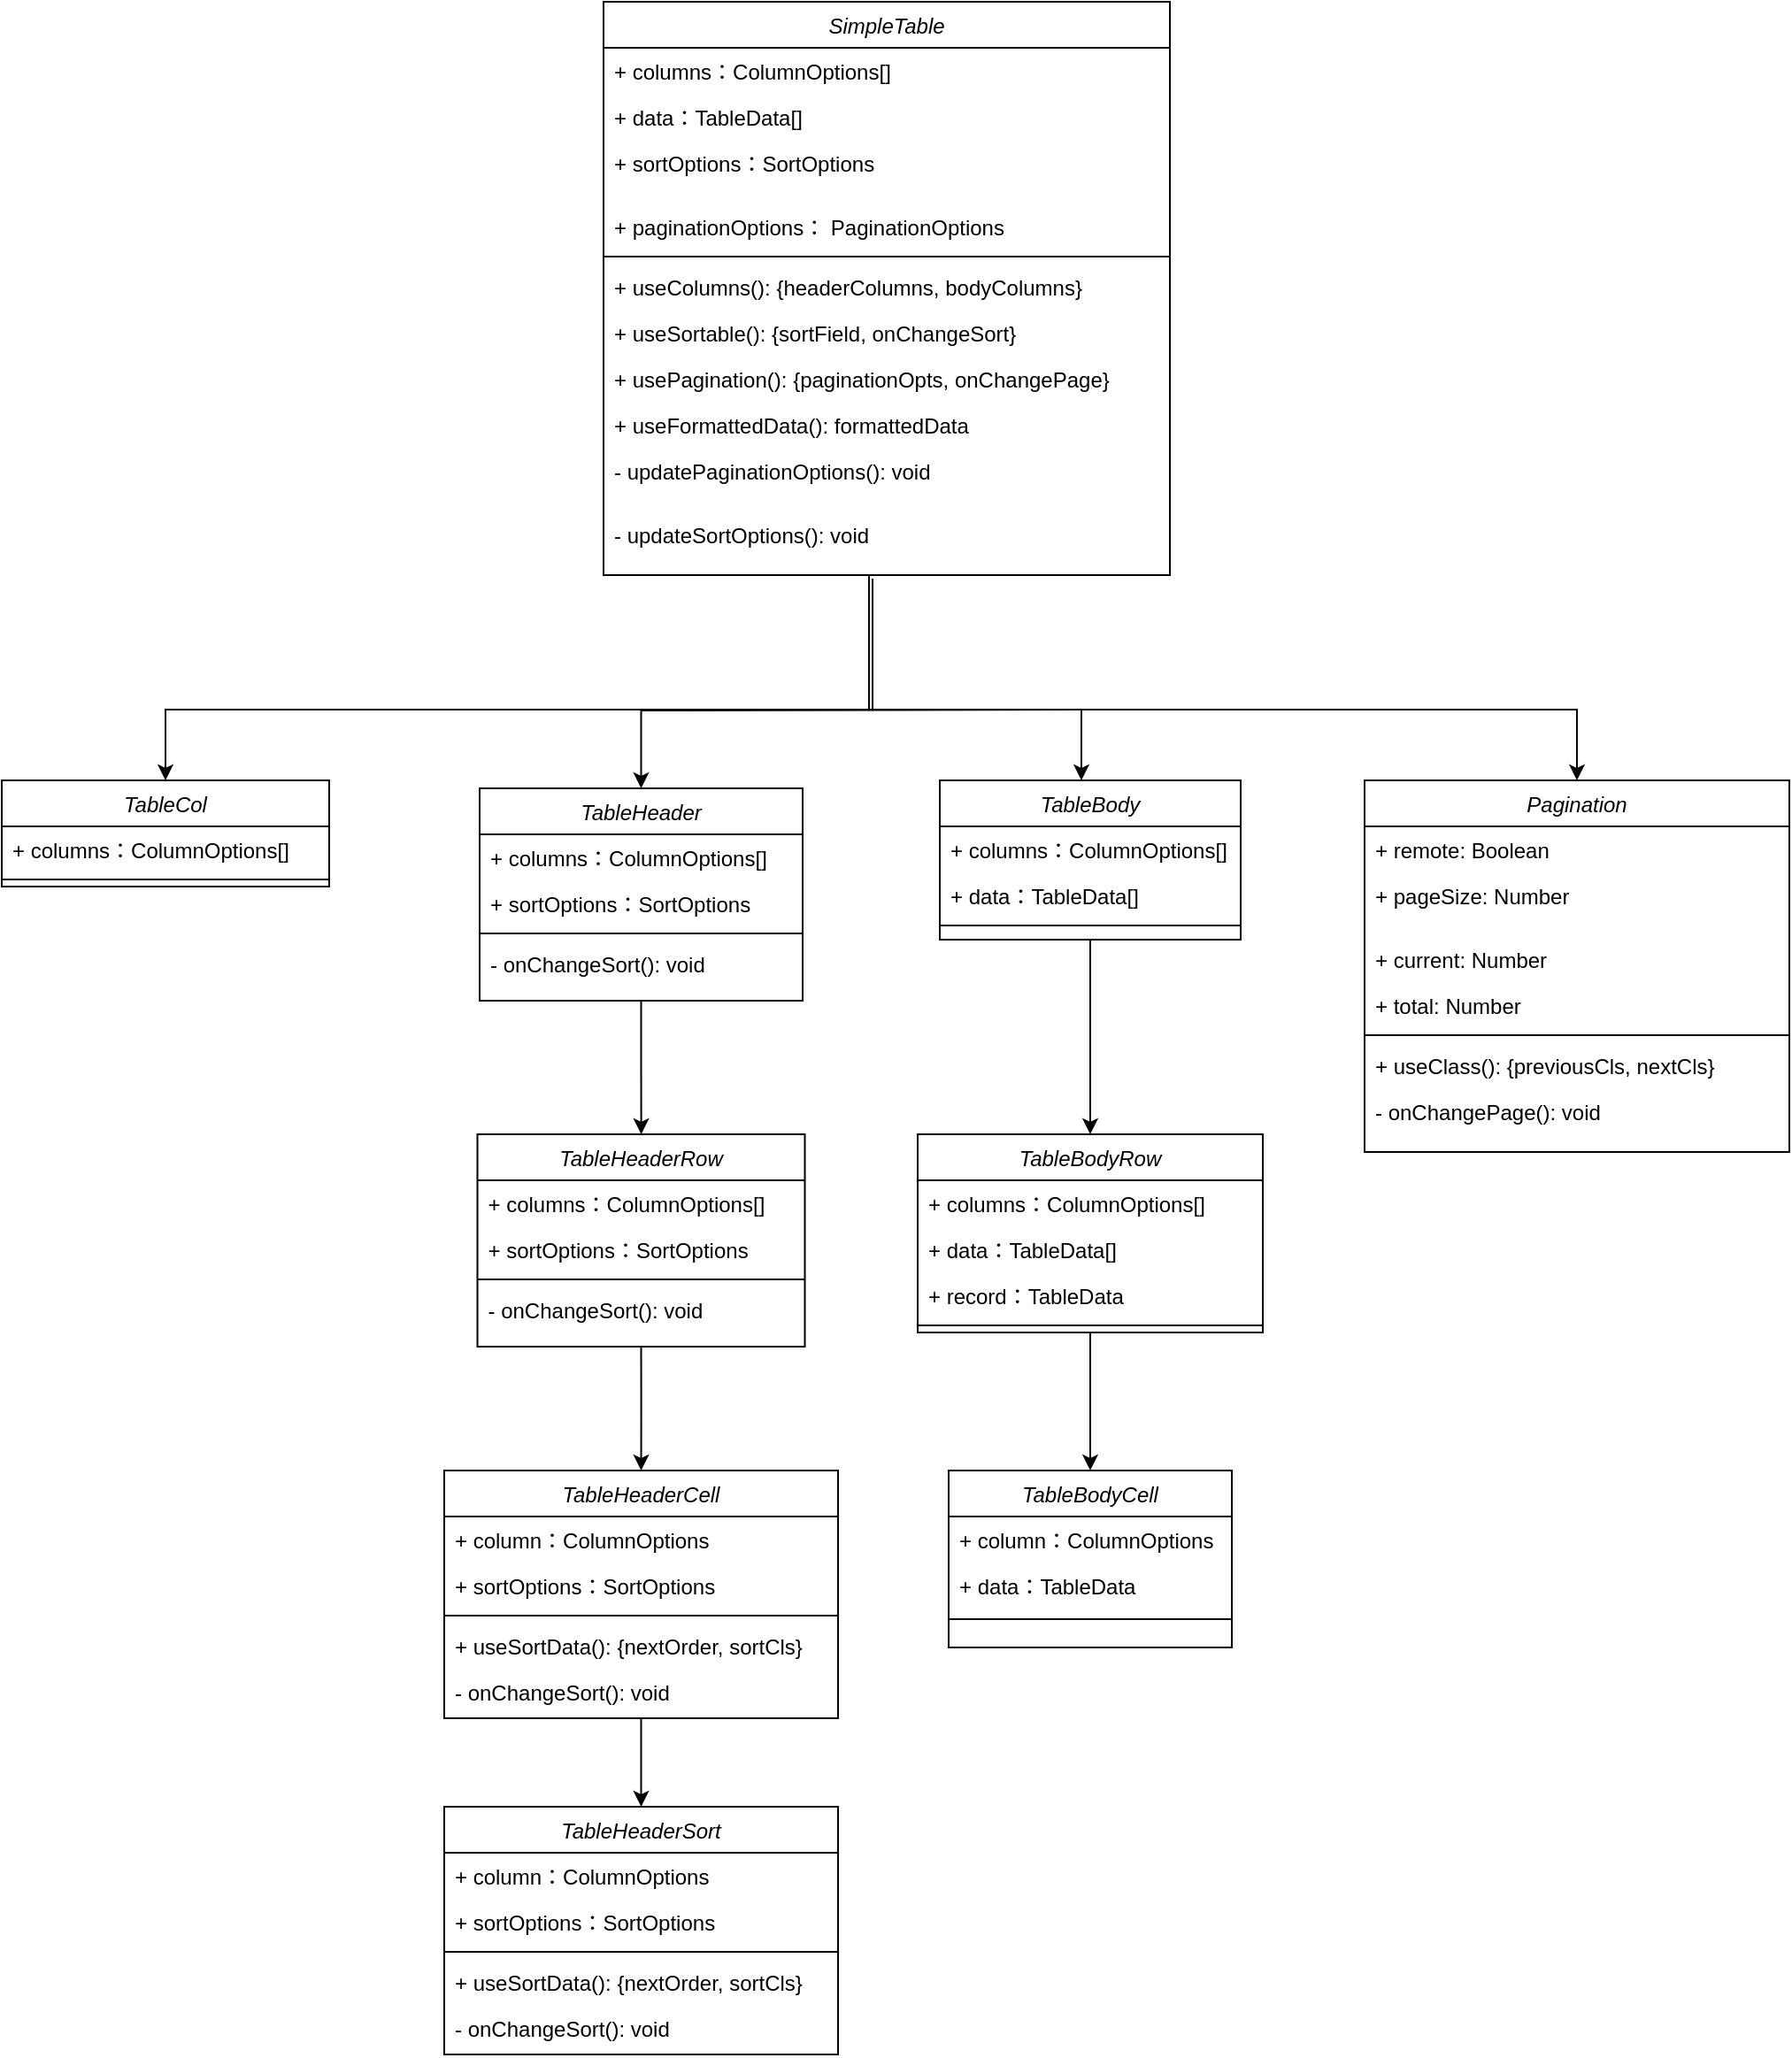 <mxfile version="13.6.2" type="device"><diagram id="C5RBs43oDa-KdzZeNtuy" name="Page-1"><mxGraphModel dx="1773" dy="602" grid="1" gridSize="10" guides="1" tooltips="1" connect="1" arrows="1" fold="1" page="1" pageScale="1" pageWidth="827" pageHeight="1169" math="0" shadow="0"><root><mxCell id="WIyWlLk6GJQsqaUBKTNV-0"/><mxCell id="WIyWlLk6GJQsqaUBKTNV-1" parent="WIyWlLk6GJQsqaUBKTNV-0"/><mxCell id="QkN5-t4sgIfs69T5D3h6-24" value="" style="edgeStyle=orthogonalEdgeStyle;rounded=0;orthogonalLoop=1;jettySize=auto;html=1;" parent="WIyWlLk6GJQsqaUBKTNV-1" source="zkfFHV4jXpPFQw0GAbJ--0" target="QkN5-t4sgIfs69T5D3h6-13" edge="1"><mxGeometry relative="1" as="geometry"><Array as="points"><mxPoint x="180" y="480"/><mxPoint x="300" y="480"/></Array></mxGeometry></mxCell><mxCell id="QkN5-t4sgIfs69T5D3h6-36" value="" style="edgeStyle=orthogonalEdgeStyle;rounded=0;orthogonalLoop=1;jettySize=auto;html=1;" parent="WIyWlLk6GJQsqaUBKTNV-1" source="zkfFHV4jXpPFQw0GAbJ--0" target="QkN5-t4sgIfs69T5D3h6-25" edge="1"><mxGeometry relative="1" as="geometry"><Array as="points"><mxPoint x="180" y="480"/><mxPoint x="580" y="480"/></Array></mxGeometry></mxCell><mxCell id="QkN5-t4sgIfs69T5D3h6-51" value="" style="edgeStyle=orthogonalEdgeStyle;rounded=0;orthogonalLoop=1;jettySize=auto;html=1;" parent="WIyWlLk6GJQsqaUBKTNV-1" target="QkN5-t4sgIfs69T5D3h6-39" edge="1"><mxGeometry relative="1" as="geometry"><mxPoint x="300" y="480" as="sourcePoint"/></mxGeometry></mxCell><mxCell id="QkN5-t4sgIfs69T5D3h6-76" value="" style="edgeStyle=orthogonalEdgeStyle;rounded=0;orthogonalLoop=1;jettySize=auto;html=1;exitX=0.5;exitY=1;exitDx=0;exitDy=0;" parent="WIyWlLk6GJQsqaUBKTNV-1" source="Lj7yMQ4rgPcA5OFqxcs0-24" target="QkN5-t4sgIfs69T5D3h6-65" edge="1"><mxGeometry relative="1" as="geometry"/></mxCell><mxCell id="Lj7yMQ4rgPcA5OFqxcs0-28" value="" style="edgeStyle=orthogonalEdgeStyle;rounded=0;orthogonalLoop=1;jettySize=auto;html=1;" edge="1" parent="WIyWlLk6GJQsqaUBKTNV-1" source="QkN5-t4sgIfs69T5D3h6-13" target="Lj7yMQ4rgPcA5OFqxcs0-24"><mxGeometry relative="1" as="geometry"/></mxCell><mxCell id="QkN5-t4sgIfs69T5D3h6-13" value="TableBody" style="swimlane;fontStyle=2;align=center;verticalAlign=top;childLayout=stackLayout;horizontal=1;startSize=26;horizontalStack=0;resizeParent=1;resizeLast=0;collapsible=1;marginBottom=0;rounded=0;shadow=0;strokeWidth=1;" parent="WIyWlLk6GJQsqaUBKTNV-1" vertex="1"><mxGeometry x="220" y="520" width="170" height="90" as="geometry"><mxRectangle x="230" y="140" width="160" height="26" as="alternateBounds"/></mxGeometry></mxCell><mxCell id="QkN5-t4sgIfs69T5D3h6-14" value="+ columns：ColumnOptions[]" style="text;align=left;verticalAlign=top;spacingLeft=4;spacingRight=4;overflow=hidden;rotatable=0;points=[[0,0.5],[1,0.5]];portConstraint=eastwest;" parent="QkN5-t4sgIfs69T5D3h6-13" vertex="1"><mxGeometry y="26" width="170" height="26" as="geometry"/></mxCell><mxCell id="QkN5-t4sgIfs69T5D3h6-15" value="+ data：TableData[]" style="text;align=left;verticalAlign=top;spacingLeft=4;spacingRight=4;overflow=hidden;rotatable=0;points=[[0,0.5],[1,0.5]];portConstraint=eastwest;rounded=0;shadow=0;html=0;" parent="QkN5-t4sgIfs69T5D3h6-13" vertex="1"><mxGeometry y="52" width="170" height="26" as="geometry"/></mxCell><mxCell id="QkN5-t4sgIfs69T5D3h6-18" value="" style="line;html=1;strokeWidth=1;align=left;verticalAlign=middle;spacingTop=-1;spacingLeft=3;spacingRight=3;rotatable=0;labelPosition=right;points=[];portConstraint=eastwest;" parent="QkN5-t4sgIfs69T5D3h6-13" vertex="1"><mxGeometry y="78" width="170" height="8" as="geometry"/></mxCell><mxCell id="QkN5-t4sgIfs69T5D3h6-64" value="" style="edgeStyle=orthogonalEdgeStyle;rounded=0;orthogonalLoop=1;jettySize=auto;html=1;exitX=0.5;exitY=1;exitDx=0;exitDy=0;" parent="WIyWlLk6GJQsqaUBKTNV-1" source="Lj7yMQ4rgPcA5OFqxcs0-18" target="QkN5-t4sgIfs69T5D3h6-52" edge="1"><mxGeometry relative="1" as="geometry"/></mxCell><mxCell id="Lj7yMQ4rgPcA5OFqxcs0-23" value="" style="edgeStyle=orthogonalEdgeStyle;rounded=0;orthogonalLoop=1;jettySize=auto;html=1;" edge="1" parent="WIyWlLk6GJQsqaUBKTNV-1" source="QkN5-t4sgIfs69T5D3h6-39" target="Lj7yMQ4rgPcA5OFqxcs0-18"><mxGeometry relative="1" as="geometry"/></mxCell><mxCell id="QkN5-t4sgIfs69T5D3h6-25" value="Pagination" style="swimlane;fontStyle=2;align=center;verticalAlign=top;childLayout=stackLayout;horizontal=1;startSize=26;horizontalStack=0;resizeParent=1;resizeLast=0;collapsible=1;marginBottom=0;rounded=0;shadow=0;strokeWidth=1;" parent="WIyWlLk6GJQsqaUBKTNV-1" vertex="1"><mxGeometry x="460" y="520" width="240" height="210" as="geometry"><mxRectangle x="230" y="140" width="160" height="26" as="alternateBounds"/></mxGeometry></mxCell><mxCell id="QkN5-t4sgIfs69T5D3h6-26" value="+ remote: Boolean" style="text;align=left;verticalAlign=top;spacingLeft=4;spacingRight=4;overflow=hidden;rotatable=0;points=[[0,0.5],[1,0.5]];portConstraint=eastwest;" parent="QkN5-t4sgIfs69T5D3h6-25" vertex="1"><mxGeometry y="26" width="240" height="26" as="geometry"/></mxCell><mxCell id="QkN5-t4sgIfs69T5D3h6-28" value="+ pageSize: Number" style="text;align=left;verticalAlign=top;spacingLeft=4;spacingRight=4;overflow=hidden;rotatable=0;points=[[0,0.5],[1,0.5]];portConstraint=eastwest;" parent="QkN5-t4sgIfs69T5D3h6-25" vertex="1"><mxGeometry y="52" width="240" height="36" as="geometry"/></mxCell><mxCell id="QkN5-t4sgIfs69T5D3h6-29" value="+ current: Number" style="text;align=left;verticalAlign=top;spacingLeft=4;spacingRight=4;overflow=hidden;rotatable=0;points=[[0,0.5],[1,0.5]];portConstraint=eastwest;rounded=0;shadow=0;html=0;" parent="QkN5-t4sgIfs69T5D3h6-25" vertex="1"><mxGeometry y="88" width="240" height="26" as="geometry"/></mxCell><mxCell id="QkN5-t4sgIfs69T5D3h6-77" value="+ total: Number" style="text;align=left;verticalAlign=top;spacingLeft=4;spacingRight=4;overflow=hidden;rotatable=0;points=[[0,0.5],[1,0.5]];portConstraint=eastwest;rounded=0;shadow=0;html=0;" parent="QkN5-t4sgIfs69T5D3h6-25" vertex="1"><mxGeometry y="114" width="240" height="26" as="geometry"/></mxCell><mxCell id="QkN5-t4sgIfs69T5D3h6-30" value="" style="line;html=1;strokeWidth=1;align=left;verticalAlign=middle;spacingTop=-1;spacingLeft=3;spacingRight=3;rotatable=0;labelPosition=right;points=[];portConstraint=eastwest;" parent="QkN5-t4sgIfs69T5D3h6-25" vertex="1"><mxGeometry y="140" width="240" height="8" as="geometry"/></mxCell><mxCell id="QkN5-t4sgIfs69T5D3h6-31" value="+ useClass(): {previousCls, nextCls}" style="text;align=left;verticalAlign=top;spacingLeft=4;spacingRight=4;overflow=hidden;rotatable=0;points=[[0,0.5],[1,0.5]];portConstraint=eastwest;" parent="QkN5-t4sgIfs69T5D3h6-25" vertex="1"><mxGeometry y="148" width="240" height="26" as="geometry"/></mxCell><mxCell id="Lj7yMQ4rgPcA5OFqxcs0-41" value="- onChangePage(): void" style="text;align=left;verticalAlign=top;spacingLeft=4;spacingRight=4;overflow=hidden;rotatable=0;points=[[0,0.5],[1,0.5]];portConstraint=eastwest;" vertex="1" parent="QkN5-t4sgIfs69T5D3h6-25"><mxGeometry y="174" width="240" height="26" as="geometry"/></mxCell><mxCell id="zkfFHV4jXpPFQw0GAbJ--0" value="SimpleTable" style="swimlane;fontStyle=2;align=center;verticalAlign=top;childLayout=stackLayout;horizontal=1;startSize=26;horizontalStack=0;resizeParent=1;resizeLast=0;collapsible=1;marginBottom=0;rounded=0;shadow=0;strokeWidth=1;" parent="WIyWlLk6GJQsqaUBKTNV-1" vertex="1"><mxGeometry x="30" y="80" width="320" height="324" as="geometry"><mxRectangle x="230" y="140" width="160" height="26" as="alternateBounds"/></mxGeometry></mxCell><mxCell id="zkfFHV4jXpPFQw0GAbJ--1" value="+ columns：ColumnOptions[]" style="text;align=left;verticalAlign=top;spacingLeft=4;spacingRight=4;overflow=hidden;rotatable=0;points=[[0,0.5],[1,0.5]];portConstraint=eastwest;" parent="zkfFHV4jXpPFQw0GAbJ--0" vertex="1"><mxGeometry y="26" width="320" height="26" as="geometry"/></mxCell><mxCell id="zkfFHV4jXpPFQw0GAbJ--2" value="+ data：TableData[]" style="text;align=left;verticalAlign=top;spacingLeft=4;spacingRight=4;overflow=hidden;rotatable=0;points=[[0,0.5],[1,0.5]];portConstraint=eastwest;rounded=0;shadow=0;html=0;" parent="zkfFHV4jXpPFQw0GAbJ--0" vertex="1"><mxGeometry y="52" width="320" height="26" as="geometry"/></mxCell><mxCell id="QkN5-t4sgIfs69T5D3h6-12" value="+ sortOptions：SortOptions" style="text;align=left;verticalAlign=top;spacingLeft=4;spacingRight=4;overflow=hidden;rotatable=0;points=[[0,0.5],[1,0.5]];portConstraint=eastwest;" parent="zkfFHV4jXpPFQw0GAbJ--0" vertex="1"><mxGeometry y="78" width="320" height="36" as="geometry"/></mxCell><mxCell id="zkfFHV4jXpPFQw0GAbJ--3" value="+ paginationOptions： PaginationOptions" style="text;align=left;verticalAlign=top;spacingLeft=4;spacingRight=4;overflow=hidden;rotatable=0;points=[[0,0.5],[1,0.5]];portConstraint=eastwest;rounded=0;shadow=0;html=0;" parent="zkfFHV4jXpPFQw0GAbJ--0" vertex="1"><mxGeometry y="114" width="320" height="26" as="geometry"/></mxCell><mxCell id="zkfFHV4jXpPFQw0GAbJ--4" value="" style="line;html=1;strokeWidth=1;align=left;verticalAlign=middle;spacingTop=-1;spacingLeft=3;spacingRight=3;rotatable=0;labelPosition=right;points=[];portConstraint=eastwest;" parent="zkfFHV4jXpPFQw0GAbJ--0" vertex="1"><mxGeometry y="140" width="320" height="8" as="geometry"/></mxCell><mxCell id="zkfFHV4jXpPFQw0GAbJ--5" value="+ useColumns(): {headerColumns, bodyColumns}" style="text;align=left;verticalAlign=top;spacingLeft=4;spacingRight=4;overflow=hidden;rotatable=0;points=[[0,0.5],[1,0.5]];portConstraint=eastwest;" parent="zkfFHV4jXpPFQw0GAbJ--0" vertex="1"><mxGeometry y="148" width="320" height="26" as="geometry"/></mxCell><mxCell id="Lj7yMQ4rgPcA5OFqxcs0-0" value="+ useSortable(): {sortField, onChangeSort}" style="text;align=left;verticalAlign=top;spacingLeft=4;spacingRight=4;overflow=hidden;rotatable=0;points=[[0,0.5],[1,0.5]];portConstraint=eastwest;" vertex="1" parent="zkfFHV4jXpPFQw0GAbJ--0"><mxGeometry y="174" width="320" height="26" as="geometry"/></mxCell><mxCell id="Lj7yMQ4rgPcA5OFqxcs0-1" value="+ usePagination(): {paginationOpts, onChangePage}" style="text;align=left;verticalAlign=top;spacingLeft=4;spacingRight=4;overflow=hidden;rotatable=0;points=[[0,0.5],[1,0.5]];portConstraint=eastwest;" vertex="1" parent="zkfFHV4jXpPFQw0GAbJ--0"><mxGeometry y="200" width="320" height="26" as="geometry"/></mxCell><mxCell id="QkN5-t4sgIfs69T5D3h6-9" value="+ useFormattedData(): formattedData" style="text;align=left;verticalAlign=top;spacingLeft=4;spacingRight=4;overflow=hidden;rotatable=0;points=[[0,0.5],[1,0.5]];portConstraint=eastwest;" parent="zkfFHV4jXpPFQw0GAbJ--0" vertex="1"><mxGeometry y="226" width="320" height="26" as="geometry"/></mxCell><mxCell id="QkN5-t4sgIfs69T5D3h6-10" value="- updatePaginationOptions(): void" style="text;align=left;verticalAlign=top;spacingLeft=4;spacingRight=4;overflow=hidden;rotatable=0;points=[[0,0.5],[1,0.5]];portConstraint=eastwest;" parent="zkfFHV4jXpPFQw0GAbJ--0" vertex="1"><mxGeometry y="252" width="320" height="36" as="geometry"/></mxCell><mxCell id="QkN5-t4sgIfs69T5D3h6-11" value="- updateSortOptions(): void&#10;" style="text;align=left;verticalAlign=top;spacingLeft=4;spacingRight=4;overflow=hidden;rotatable=0;points=[[0,0.5],[1,0.5]];portConstraint=eastwest;" parent="zkfFHV4jXpPFQw0GAbJ--0" vertex="1"><mxGeometry y="288" width="320" height="36" as="geometry"/></mxCell><mxCell id="Lj7yMQ4rgPcA5OFqxcs0-48" value="" style="edgeStyle=orthogonalEdgeStyle;rounded=0;orthogonalLoop=1;jettySize=auto;html=1;" edge="1" parent="WIyWlLk6GJQsqaUBKTNV-1" source="QkN5-t4sgIfs69T5D3h6-52" target="Lj7yMQ4rgPcA5OFqxcs0-42"><mxGeometry relative="1" as="geometry"/></mxCell><mxCell id="Lj7yMQ4rgPcA5OFqxcs0-30" value="TableCol" style="swimlane;fontStyle=2;align=center;verticalAlign=top;childLayout=stackLayout;horizontal=1;startSize=26;horizontalStack=0;resizeParent=1;resizeLast=0;collapsible=1;marginBottom=0;rounded=0;shadow=0;strokeWidth=1;" vertex="1" parent="WIyWlLk6GJQsqaUBKTNV-1"><mxGeometry x="-310" y="520" width="185" height="60" as="geometry"><mxRectangle x="230" y="140" width="160" height="26" as="alternateBounds"/></mxGeometry></mxCell><mxCell id="Lj7yMQ4rgPcA5OFqxcs0-31" value="+ columns：ColumnOptions[]" style="text;align=left;verticalAlign=top;spacingLeft=4;spacingRight=4;overflow=hidden;rotatable=0;points=[[0,0.5],[1,0.5]];portConstraint=eastwest;" vertex="1" parent="Lj7yMQ4rgPcA5OFqxcs0-30"><mxGeometry y="26" width="185" height="26" as="geometry"/></mxCell><mxCell id="Lj7yMQ4rgPcA5OFqxcs0-33" value="" style="line;html=1;strokeWidth=1;align=left;verticalAlign=middle;spacingTop=-1;spacingLeft=3;spacingRight=3;rotatable=0;labelPosition=right;points=[];portConstraint=eastwest;" vertex="1" parent="Lj7yMQ4rgPcA5OFqxcs0-30"><mxGeometry y="52" width="185" height="8" as="geometry"/></mxCell><mxCell id="Lj7yMQ4rgPcA5OFqxcs0-35" value="" style="edgeStyle=orthogonalEdgeStyle;rounded=0;orthogonalLoop=1;jettySize=auto;html=1;entryX=0.5;entryY=0;entryDx=0;entryDy=0;exitX=0.475;exitY=1.056;exitDx=0;exitDy=0;exitPerimeter=0;" edge="1" parent="WIyWlLk6GJQsqaUBKTNV-1" source="QkN5-t4sgIfs69T5D3h6-11" target="Lj7yMQ4rgPcA5OFqxcs0-30"><mxGeometry relative="1" as="geometry"><mxPoint x="290" y="460" as="sourcePoint"/><mxPoint x="60" y="530" as="targetPoint"/><Array as="points"><mxPoint x="182" y="480"/><mxPoint x="-217" y="480"/></Array></mxGeometry></mxCell><mxCell id="QkN5-t4sgIfs69T5D3h6-39" value="TableHeader" style="swimlane;fontStyle=2;align=center;verticalAlign=top;childLayout=stackLayout;horizontal=1;startSize=26;horizontalStack=0;resizeParent=1;resizeLast=0;collapsible=1;marginBottom=0;rounded=0;shadow=0;strokeWidth=1;" parent="WIyWlLk6GJQsqaUBKTNV-1" vertex="1"><mxGeometry x="-40" y="524.5" width="182.5" height="120" as="geometry"><mxRectangle x="230" y="140" width="160" height="26" as="alternateBounds"/></mxGeometry></mxCell><mxCell id="QkN5-t4sgIfs69T5D3h6-40" value="+ columns：ColumnOptions[]" style="text;align=left;verticalAlign=top;spacingLeft=4;spacingRight=4;overflow=hidden;rotatable=0;points=[[0,0.5],[1,0.5]];portConstraint=eastwest;" parent="QkN5-t4sgIfs69T5D3h6-39" vertex="1"><mxGeometry y="26" width="182.5" height="26" as="geometry"/></mxCell><mxCell id="QkN5-t4sgIfs69T5D3h6-41" value="+ sortOptions：SortOptions" style="text;align=left;verticalAlign=top;spacingLeft=4;spacingRight=4;overflow=hidden;rotatable=0;points=[[0,0.5],[1,0.5]];portConstraint=eastwest;rounded=0;shadow=0;html=0;" parent="QkN5-t4sgIfs69T5D3h6-39" vertex="1"><mxGeometry y="52" width="182.5" height="26" as="geometry"/></mxCell><mxCell id="QkN5-t4sgIfs69T5D3h6-45" value="" style="line;html=1;strokeWidth=1;align=left;verticalAlign=middle;spacingTop=-1;spacingLeft=3;spacingRight=3;rotatable=0;labelPosition=right;points=[];portConstraint=eastwest;" parent="QkN5-t4sgIfs69T5D3h6-39" vertex="1"><mxGeometry y="78" width="182.5" height="8" as="geometry"/></mxCell><mxCell id="Lj7yMQ4rgPcA5OFqxcs0-38" value="- onChangeSort(): void" style="text;align=left;verticalAlign=top;spacingLeft=4;spacingRight=4;overflow=hidden;rotatable=0;points=[[0,0.5],[1,0.5]];portConstraint=eastwest;" vertex="1" parent="QkN5-t4sgIfs69T5D3h6-39"><mxGeometry y="86" width="182.5" height="26" as="geometry"/></mxCell><mxCell id="Lj7yMQ4rgPcA5OFqxcs0-24" value="TableBodyRow" style="swimlane;fontStyle=2;align=center;verticalAlign=top;childLayout=stackLayout;horizontal=1;startSize=26;horizontalStack=0;resizeParent=1;resizeLast=0;collapsible=1;marginBottom=0;rounded=0;shadow=0;strokeWidth=1;" vertex="1" parent="WIyWlLk6GJQsqaUBKTNV-1"><mxGeometry x="207.5" y="720" width="195" height="112" as="geometry"><mxRectangle x="230" y="140" width="160" height="26" as="alternateBounds"/></mxGeometry></mxCell><mxCell id="Lj7yMQ4rgPcA5OFqxcs0-25" value="+ columns：ColumnOptions[]" style="text;align=left;verticalAlign=top;spacingLeft=4;spacingRight=4;overflow=hidden;rotatable=0;points=[[0,0.5],[1,0.5]];portConstraint=eastwest;" vertex="1" parent="Lj7yMQ4rgPcA5OFqxcs0-24"><mxGeometry y="26" width="195" height="26" as="geometry"/></mxCell><mxCell id="Lj7yMQ4rgPcA5OFqxcs0-26" value="+ data：TableData[]" style="text;align=left;verticalAlign=top;spacingLeft=4;spacingRight=4;overflow=hidden;rotatable=0;points=[[0,0.5],[1,0.5]];portConstraint=eastwest;rounded=0;shadow=0;html=0;" vertex="1" parent="Lj7yMQ4rgPcA5OFqxcs0-24"><mxGeometry y="52" width="195" height="26" as="geometry"/></mxCell><mxCell id="Lj7yMQ4rgPcA5OFqxcs0-29" value="+ record：TableData" style="text;align=left;verticalAlign=top;spacingLeft=4;spacingRight=4;overflow=hidden;rotatable=0;points=[[0,0.5],[1,0.5]];portConstraint=eastwest;rounded=0;shadow=0;html=0;" vertex="1" parent="Lj7yMQ4rgPcA5OFqxcs0-24"><mxGeometry y="78" width="195" height="26" as="geometry"/></mxCell><mxCell id="Lj7yMQ4rgPcA5OFqxcs0-27" value="" style="line;html=1;strokeWidth=1;align=left;verticalAlign=middle;spacingTop=-1;spacingLeft=3;spacingRight=3;rotatable=0;labelPosition=right;points=[];portConstraint=eastwest;" vertex="1" parent="Lj7yMQ4rgPcA5OFqxcs0-24"><mxGeometry y="104" width="195" height="8" as="geometry"/></mxCell><mxCell id="QkN5-t4sgIfs69T5D3h6-65" value="TableBodyCell" style="swimlane;fontStyle=2;align=center;verticalAlign=top;childLayout=stackLayout;horizontal=1;startSize=26;horizontalStack=0;resizeParent=1;resizeLast=0;collapsible=1;marginBottom=0;rounded=0;shadow=0;strokeWidth=1;" parent="WIyWlLk6GJQsqaUBKTNV-1" vertex="1"><mxGeometry x="225" y="910" width="160" height="100" as="geometry"><mxRectangle x="230" y="140" width="160" height="26" as="alternateBounds"/></mxGeometry></mxCell><mxCell id="QkN5-t4sgIfs69T5D3h6-66" value="+ column：ColumnOptions" style="text;align=left;verticalAlign=top;spacingLeft=4;spacingRight=4;overflow=hidden;rotatable=0;points=[[0,0.5],[1,0.5]];portConstraint=eastwest;" parent="QkN5-t4sgIfs69T5D3h6-65" vertex="1"><mxGeometry y="26" width="160" height="26" as="geometry"/></mxCell><mxCell id="QkN5-t4sgIfs69T5D3h6-67" value="+ data：TableData" style="text;align=left;verticalAlign=top;spacingLeft=4;spacingRight=4;overflow=hidden;rotatable=0;points=[[0,0.5],[1,0.5]];portConstraint=eastwest;rounded=0;shadow=0;html=0;" parent="QkN5-t4sgIfs69T5D3h6-65" vertex="1"><mxGeometry y="52" width="160" height="28" as="geometry"/></mxCell><mxCell id="QkN5-t4sgIfs69T5D3h6-70" value="" style="line;html=1;strokeWidth=1;align=left;verticalAlign=middle;spacingTop=-1;spacingLeft=3;spacingRight=3;rotatable=0;labelPosition=right;points=[];portConstraint=eastwest;" parent="QkN5-t4sgIfs69T5D3h6-65" vertex="1"><mxGeometry y="80" width="160" height="8" as="geometry"/></mxCell><mxCell id="Lj7yMQ4rgPcA5OFqxcs0-18" value="TableHeaderRow" style="swimlane;fontStyle=2;align=center;verticalAlign=top;childLayout=stackLayout;horizontal=1;startSize=26;horizontalStack=0;resizeParent=1;resizeLast=0;collapsible=1;marginBottom=0;rounded=0;shadow=0;strokeWidth=1;" vertex="1" parent="WIyWlLk6GJQsqaUBKTNV-1"><mxGeometry x="-41.25" y="720" width="185" height="120" as="geometry"><mxRectangle x="230" y="140" width="160" height="26" as="alternateBounds"/></mxGeometry></mxCell><mxCell id="Lj7yMQ4rgPcA5OFqxcs0-19" value="+ columns：ColumnOptions[]" style="text;align=left;verticalAlign=top;spacingLeft=4;spacingRight=4;overflow=hidden;rotatable=0;points=[[0,0.5],[1,0.5]];portConstraint=eastwest;" vertex="1" parent="Lj7yMQ4rgPcA5OFqxcs0-18"><mxGeometry y="26" width="185" height="26" as="geometry"/></mxCell><mxCell id="Lj7yMQ4rgPcA5OFqxcs0-20" value="+ sortOptions：SortOptions" style="text;align=left;verticalAlign=top;spacingLeft=4;spacingRight=4;overflow=hidden;rotatable=0;points=[[0,0.5],[1,0.5]];portConstraint=eastwest;rounded=0;shadow=0;html=0;" vertex="1" parent="Lj7yMQ4rgPcA5OFqxcs0-18"><mxGeometry y="52" width="185" height="26" as="geometry"/></mxCell><mxCell id="Lj7yMQ4rgPcA5OFqxcs0-21" value="" style="line;html=1;strokeWidth=1;align=left;verticalAlign=middle;spacingTop=-1;spacingLeft=3;spacingRight=3;rotatable=0;labelPosition=right;points=[];portConstraint=eastwest;" vertex="1" parent="Lj7yMQ4rgPcA5OFqxcs0-18"><mxGeometry y="78" width="185" height="8" as="geometry"/></mxCell><mxCell id="Lj7yMQ4rgPcA5OFqxcs0-39" value="- onChangeSort(): void" style="text;align=left;verticalAlign=top;spacingLeft=4;spacingRight=4;overflow=hidden;rotatable=0;points=[[0,0.5],[1,0.5]];portConstraint=eastwest;" vertex="1" parent="Lj7yMQ4rgPcA5OFqxcs0-18"><mxGeometry y="86" width="185" height="26" as="geometry"/></mxCell><mxCell id="QkN5-t4sgIfs69T5D3h6-52" value="TableHeaderCell" style="swimlane;fontStyle=2;align=center;verticalAlign=top;childLayout=stackLayout;horizontal=1;startSize=26;horizontalStack=0;resizeParent=1;resizeLast=0;collapsible=1;marginBottom=0;rounded=0;shadow=0;strokeWidth=1;" parent="WIyWlLk6GJQsqaUBKTNV-1" vertex="1"><mxGeometry x="-60" y="910" width="222.5" height="140" as="geometry"><mxRectangle x="230" y="140" width="160" height="26" as="alternateBounds"/></mxGeometry></mxCell><mxCell id="QkN5-t4sgIfs69T5D3h6-53" value="+ column：ColumnOptions" style="text;align=left;verticalAlign=top;spacingLeft=4;spacingRight=4;overflow=hidden;rotatable=0;points=[[0,0.5],[1,0.5]];portConstraint=eastwest;" parent="QkN5-t4sgIfs69T5D3h6-52" vertex="1"><mxGeometry y="26" width="222.5" height="26" as="geometry"/></mxCell><mxCell id="QkN5-t4sgIfs69T5D3h6-54" value="+ sortOptions：SortOptions" style="text;align=left;verticalAlign=top;spacingLeft=4;spacingRight=4;overflow=hidden;rotatable=0;points=[[0,0.5],[1,0.5]];portConstraint=eastwest;rounded=0;shadow=0;html=0;" parent="QkN5-t4sgIfs69T5D3h6-52" vertex="1"><mxGeometry y="52" width="222.5" height="26" as="geometry"/></mxCell><mxCell id="QkN5-t4sgIfs69T5D3h6-58" value="" style="line;html=1;strokeWidth=1;align=left;verticalAlign=middle;spacingTop=-1;spacingLeft=3;spacingRight=3;rotatable=0;labelPosition=right;points=[];portConstraint=eastwest;" parent="QkN5-t4sgIfs69T5D3h6-52" vertex="1"><mxGeometry y="78" width="222.5" height="8" as="geometry"/></mxCell><mxCell id="QkN5-t4sgIfs69T5D3h6-59" value="+ useSortData(): {nextOrder, sortCls}" style="text;align=left;verticalAlign=top;spacingLeft=4;spacingRight=4;overflow=hidden;rotatable=0;points=[[0,0.5],[1,0.5]];portConstraint=eastwest;" parent="QkN5-t4sgIfs69T5D3h6-52" vertex="1"><mxGeometry y="86" width="222.5" height="26" as="geometry"/></mxCell><mxCell id="Lj7yMQ4rgPcA5OFqxcs0-40" value="- onChangeSort(): void" style="text;align=left;verticalAlign=top;spacingLeft=4;spacingRight=4;overflow=hidden;rotatable=0;points=[[0,0.5],[1,0.5]];portConstraint=eastwest;" vertex="1" parent="QkN5-t4sgIfs69T5D3h6-52"><mxGeometry y="112" width="222.5" height="26" as="geometry"/></mxCell><mxCell id="Lj7yMQ4rgPcA5OFqxcs0-42" value="TableHeaderSort" style="swimlane;fontStyle=2;align=center;verticalAlign=top;childLayout=stackLayout;horizontal=1;startSize=26;horizontalStack=0;resizeParent=1;resizeLast=0;collapsible=1;marginBottom=0;rounded=0;shadow=0;strokeWidth=1;" vertex="1" parent="WIyWlLk6GJQsqaUBKTNV-1"><mxGeometry x="-60" y="1100" width="222.5" height="140" as="geometry"><mxRectangle x="230" y="140" width="160" height="26" as="alternateBounds"/></mxGeometry></mxCell><mxCell id="Lj7yMQ4rgPcA5OFqxcs0-43" value="+ column：ColumnOptions" style="text;align=left;verticalAlign=top;spacingLeft=4;spacingRight=4;overflow=hidden;rotatable=0;points=[[0,0.5],[1,0.5]];portConstraint=eastwest;" vertex="1" parent="Lj7yMQ4rgPcA5OFqxcs0-42"><mxGeometry y="26" width="222.5" height="26" as="geometry"/></mxCell><mxCell id="Lj7yMQ4rgPcA5OFqxcs0-44" value="+ sortOptions：SortOptions" style="text;align=left;verticalAlign=top;spacingLeft=4;spacingRight=4;overflow=hidden;rotatable=0;points=[[0,0.5],[1,0.5]];portConstraint=eastwest;rounded=0;shadow=0;html=0;" vertex="1" parent="Lj7yMQ4rgPcA5OFqxcs0-42"><mxGeometry y="52" width="222.5" height="26" as="geometry"/></mxCell><mxCell id="Lj7yMQ4rgPcA5OFqxcs0-45" value="" style="line;html=1;strokeWidth=1;align=left;verticalAlign=middle;spacingTop=-1;spacingLeft=3;spacingRight=3;rotatable=0;labelPosition=right;points=[];portConstraint=eastwest;" vertex="1" parent="Lj7yMQ4rgPcA5OFqxcs0-42"><mxGeometry y="78" width="222.5" height="8" as="geometry"/></mxCell><mxCell id="Lj7yMQ4rgPcA5OFqxcs0-46" value="+ useSortData(): {nextOrder, sortCls}" style="text;align=left;verticalAlign=top;spacingLeft=4;spacingRight=4;overflow=hidden;rotatable=0;points=[[0,0.5],[1,0.5]];portConstraint=eastwest;" vertex="1" parent="Lj7yMQ4rgPcA5OFqxcs0-42"><mxGeometry y="86" width="222.5" height="26" as="geometry"/></mxCell><mxCell id="Lj7yMQ4rgPcA5OFqxcs0-47" value="- onChangeSort(): void" style="text;align=left;verticalAlign=top;spacingLeft=4;spacingRight=4;overflow=hidden;rotatable=0;points=[[0,0.5],[1,0.5]];portConstraint=eastwest;" vertex="1" parent="Lj7yMQ4rgPcA5OFqxcs0-42"><mxGeometry y="112" width="222.5" height="26" as="geometry"/></mxCell></root></mxGraphModel></diagram></mxfile>